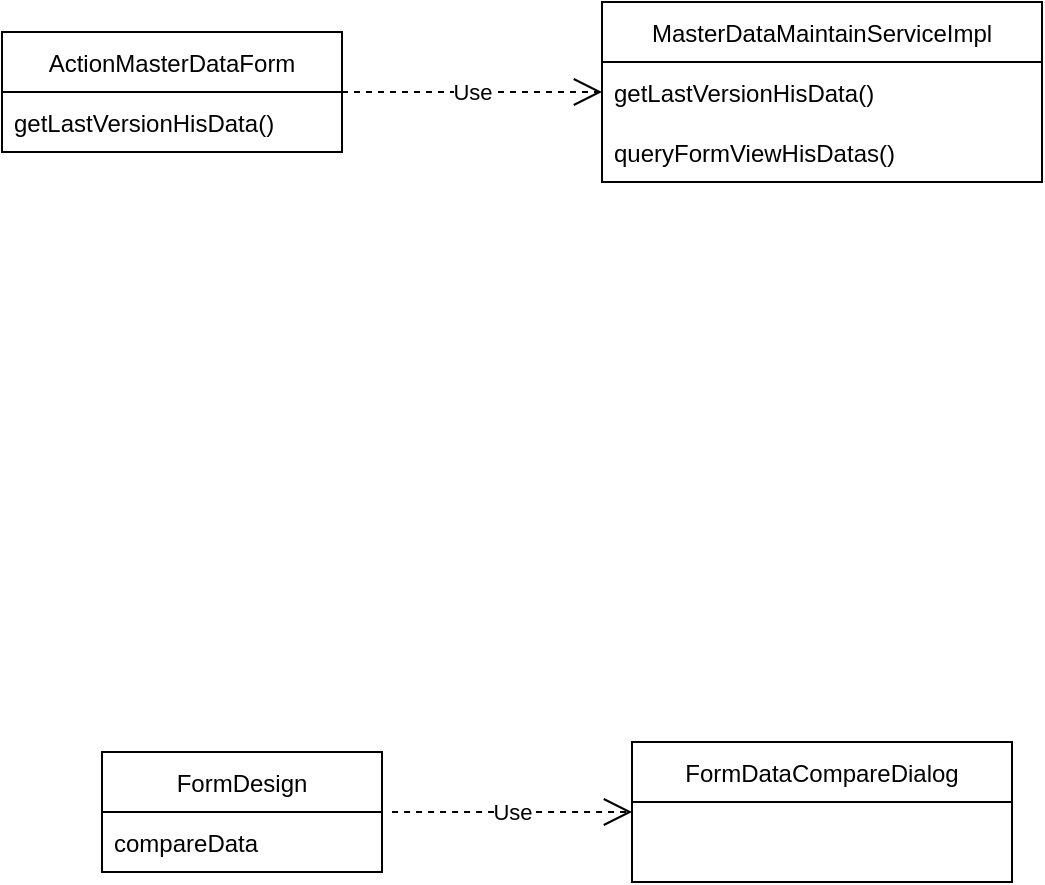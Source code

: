 <mxfile version="16.6.1" type="github">
  <diagram id="C5RBs43oDa-KdzZeNtuy" name="Page-1">
    <mxGraphModel dx="1422" dy="706" grid="1" gridSize="10" guides="1" tooltips="1" connect="1" arrows="1" fold="1" page="1" pageScale="1" pageWidth="827" pageHeight="1169" math="0" shadow="0">
      <root>
        <mxCell id="WIyWlLk6GJQsqaUBKTNV-0" />
        <mxCell id="WIyWlLk6GJQsqaUBKTNV-1" parent="WIyWlLk6GJQsqaUBKTNV-0" />
        <mxCell id="ptrJCKepaTZbn84EBsa2-0" value="ActionMasterDataForm" style="swimlane;fontStyle=0;childLayout=stackLayout;horizontal=1;startSize=30;horizontalStack=0;resizeParent=1;resizeParentMax=0;resizeLast=0;collapsible=1;marginBottom=0;" parent="WIyWlLk6GJQsqaUBKTNV-1" vertex="1">
          <mxGeometry x="140" y="280" width="170" height="60" as="geometry" />
        </mxCell>
        <mxCell id="ptrJCKepaTZbn84EBsa2-1" value="getLastVersionHisData()" style="text;strokeColor=none;fillColor=none;align=left;verticalAlign=middle;spacingLeft=4;spacingRight=4;overflow=hidden;points=[[0,0.5],[1,0.5]];portConstraint=eastwest;rotatable=0;" parent="ptrJCKepaTZbn84EBsa2-0" vertex="1">
          <mxGeometry y="30" width="170" height="30" as="geometry" />
        </mxCell>
        <mxCell id="ptrJCKepaTZbn84EBsa2-4" value="MasterDataMaintainServiceImpl" style="swimlane;fontStyle=0;childLayout=stackLayout;horizontal=1;startSize=30;horizontalStack=0;resizeParent=1;resizeParentMax=0;resizeLast=0;collapsible=1;marginBottom=0;" parent="WIyWlLk6GJQsqaUBKTNV-1" vertex="1">
          <mxGeometry x="440" y="265" width="220" height="90" as="geometry" />
        </mxCell>
        <mxCell id="ptrJCKepaTZbn84EBsa2-5" value="getLastVersionHisData()" style="text;strokeColor=none;fillColor=none;align=left;verticalAlign=middle;spacingLeft=4;spacingRight=4;overflow=hidden;points=[[0,0.5],[1,0.5]];portConstraint=eastwest;rotatable=0;" parent="ptrJCKepaTZbn84EBsa2-4" vertex="1">
          <mxGeometry y="30" width="220" height="30" as="geometry" />
        </mxCell>
        <mxCell id="ptrJCKepaTZbn84EBsa2-6" value="queryFormViewHisDatas()" style="text;strokeColor=none;fillColor=none;align=left;verticalAlign=middle;spacingLeft=4;spacingRight=4;overflow=hidden;points=[[0,0.5],[1,0.5]];portConstraint=eastwest;rotatable=0;" parent="ptrJCKepaTZbn84EBsa2-4" vertex="1">
          <mxGeometry y="60" width="220" height="30" as="geometry" />
        </mxCell>
        <mxCell id="ptrJCKepaTZbn84EBsa2-8" value="Use" style="endArrow=open;endSize=12;dashed=1;html=1;rounded=0;" parent="WIyWlLk6GJQsqaUBKTNV-1" source="ptrJCKepaTZbn84EBsa2-0" target="ptrJCKepaTZbn84EBsa2-4" edge="1">
          <mxGeometry width="160" relative="1" as="geometry">
            <mxPoint x="370" y="450" as="sourcePoint" />
            <mxPoint x="530" y="450" as="targetPoint" />
          </mxGeometry>
        </mxCell>
        <mxCell id="kH4tQeL1DHnMNdrdurY0-0" value="FormDesign" style="swimlane;fontStyle=0;childLayout=stackLayout;horizontal=1;startSize=30;horizontalStack=0;resizeParent=1;resizeParentMax=0;resizeLast=0;collapsible=1;marginBottom=0;" vertex="1" parent="WIyWlLk6GJQsqaUBKTNV-1">
          <mxGeometry x="190" y="640" width="140" height="60" as="geometry" />
        </mxCell>
        <mxCell id="kH4tQeL1DHnMNdrdurY0-1" value="compareData" style="text;strokeColor=none;fillColor=none;align=left;verticalAlign=middle;spacingLeft=4;spacingRight=4;overflow=hidden;points=[[0,0.5],[1,0.5]];portConstraint=eastwest;rotatable=0;" vertex="1" parent="kH4tQeL1DHnMNdrdurY0-0">
          <mxGeometry y="30" width="140" height="30" as="geometry" />
        </mxCell>
        <mxCell id="kH4tQeL1DHnMNdrdurY0-4" value="FormDataCompareDialog" style="swimlane;fontStyle=0;childLayout=stackLayout;horizontal=1;startSize=30;horizontalStack=0;resizeParent=1;resizeParentMax=0;resizeLast=0;collapsible=1;marginBottom=0;" vertex="1" parent="WIyWlLk6GJQsqaUBKTNV-1">
          <mxGeometry x="455" y="635" width="190" height="70" as="geometry" />
        </mxCell>
        <mxCell id="kH4tQeL1DHnMNdrdurY0-8" value="Use" style="endArrow=open;endSize=12;dashed=1;html=1;rounded=0;exitX=1.036;exitY=0;exitDx=0;exitDy=0;exitPerimeter=0;entryX=0;entryY=0.5;entryDx=0;entryDy=0;" edge="1" parent="WIyWlLk6GJQsqaUBKTNV-1" source="kH4tQeL1DHnMNdrdurY0-1" target="kH4tQeL1DHnMNdrdurY0-4">
          <mxGeometry width="160" relative="1" as="geometry">
            <mxPoint x="380" y="550" as="sourcePoint" />
            <mxPoint x="510" y="550" as="targetPoint" />
          </mxGeometry>
        </mxCell>
      </root>
    </mxGraphModel>
  </diagram>
</mxfile>
